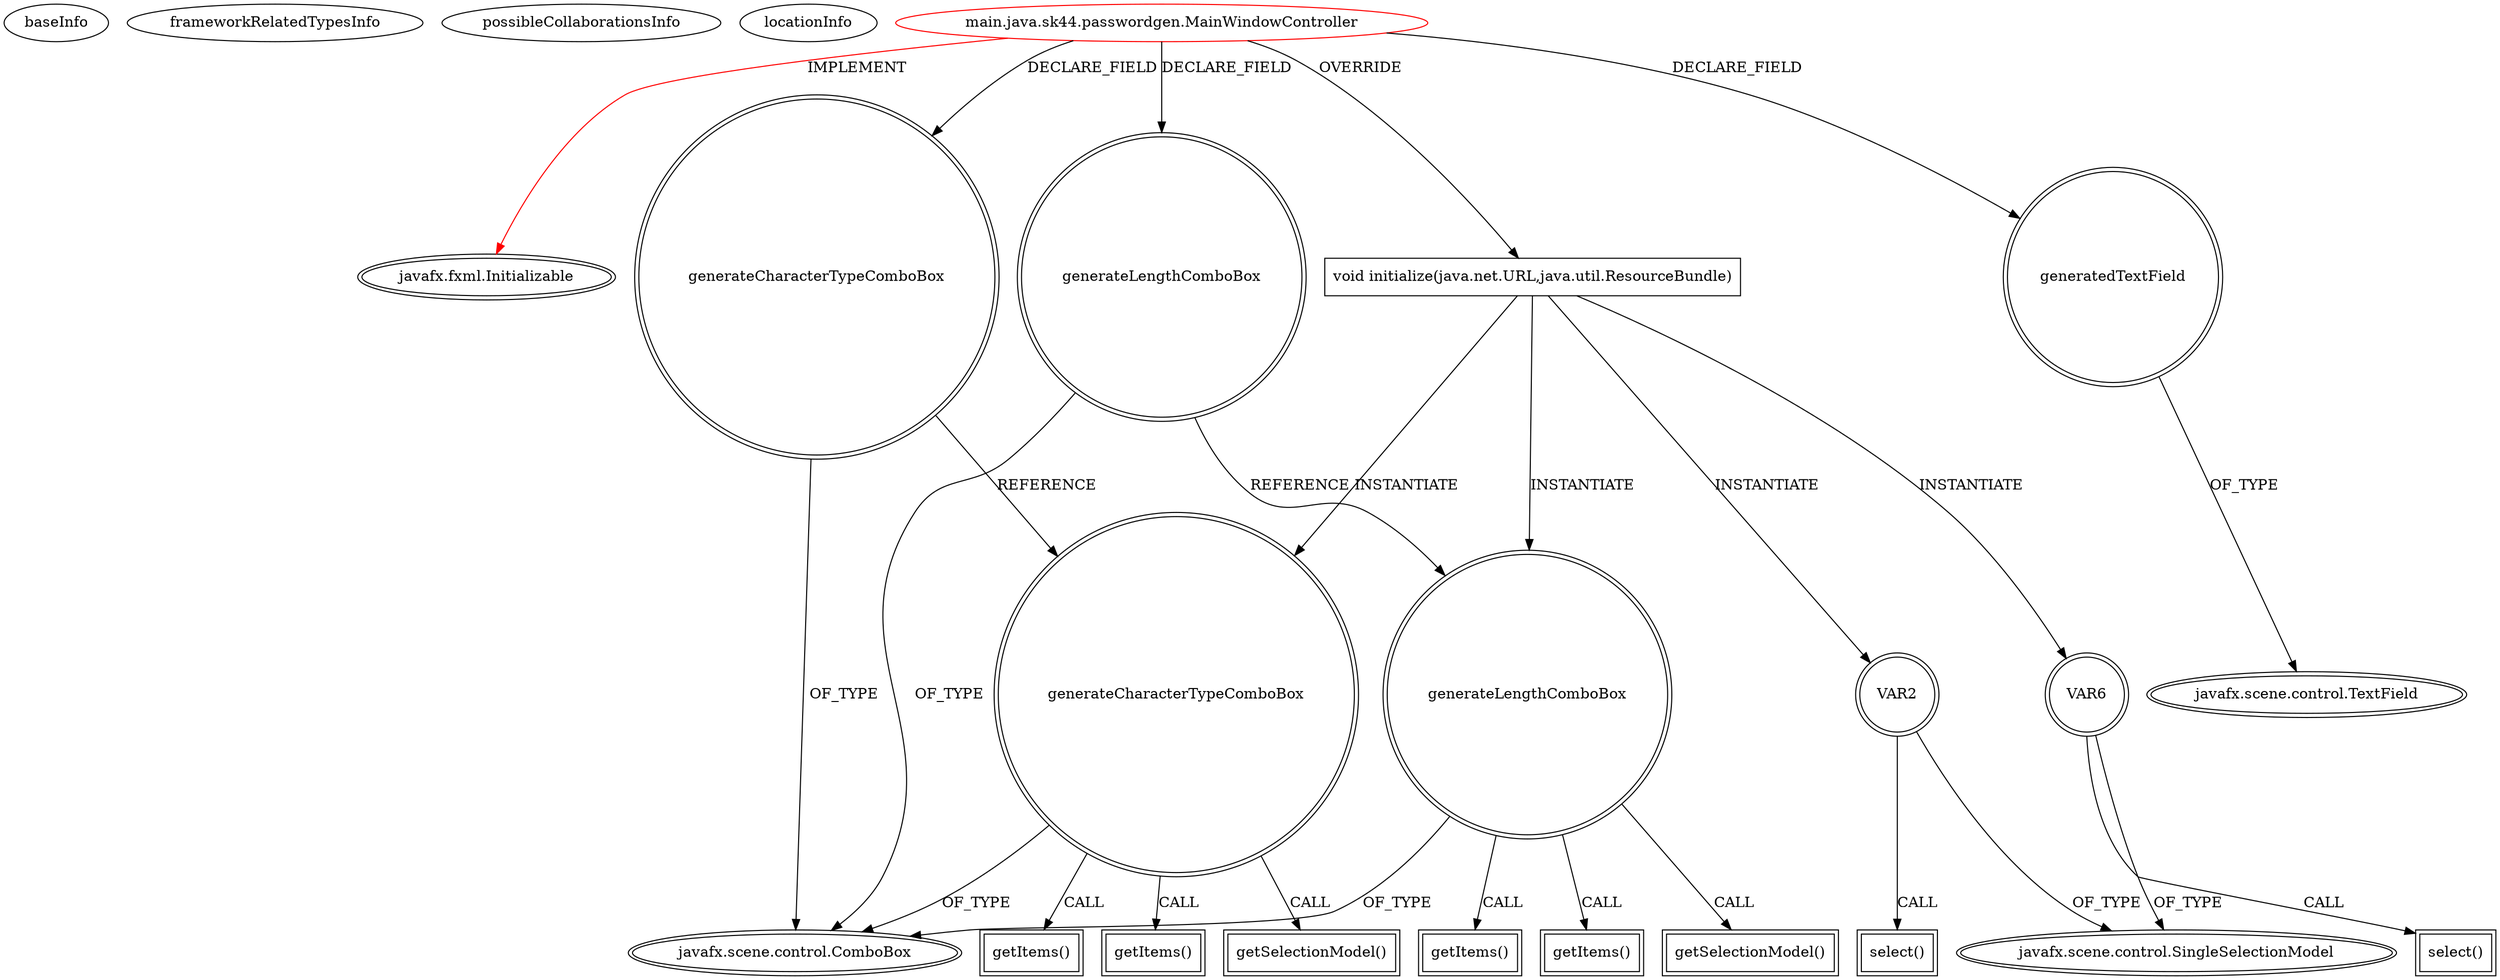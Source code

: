 digraph {
baseInfo[graphId=4214,category="extension_graph",isAnonymous=false,possibleRelation=false]
frameworkRelatedTypesInfo[0="javafx.fxml.Initializable"]
possibleCollaborationsInfo[]
locationInfo[projectName="sk44-javafx-password-generator",filePath="/sk44-javafx-password-generator/javafx-password-generator-master/src/main/java/sk44/passwordgen/MainWindowController.java",contextSignature="MainWindowController",graphId="4214"]
0[label="main.java.sk44.passwordgen.MainWindowController",vertexType="ROOT_CLIENT_CLASS_DECLARATION",isFrameworkType=false,color=red]
1[label="javafx.fxml.Initializable",vertexType="FRAMEWORK_INTERFACE_TYPE",isFrameworkType=true,peripheries=2]
2[label="generateCharacterTypeComboBox",vertexType="FIELD_DECLARATION",isFrameworkType=true,peripheries=2,shape=circle]
3[label="javafx.scene.control.ComboBox",vertexType="FRAMEWORK_CLASS_TYPE",isFrameworkType=true,peripheries=2]
4[label="generateLengthComboBox",vertexType="FIELD_DECLARATION",isFrameworkType=true,peripheries=2,shape=circle]
6[label="generatedTextField",vertexType="FIELD_DECLARATION",isFrameworkType=true,peripheries=2,shape=circle]
7[label="javafx.scene.control.TextField",vertexType="FRAMEWORK_CLASS_TYPE",isFrameworkType=true,peripheries=2]
8[label="void initialize(java.net.URL,java.util.ResourceBundle)",vertexType="OVERRIDING_METHOD_DECLARATION",isFrameworkType=false,shape=box]
9[label="generateLengthComboBox",vertexType="VARIABLE_EXPRESION",isFrameworkType=true,peripheries=2,shape=circle]
10[label="getItems()",vertexType="INSIDE_CALL",isFrameworkType=true,peripheries=2,shape=box]
13[label="getItems()",vertexType="INSIDE_CALL",isFrameworkType=true,peripheries=2,shape=box]
14[label="VAR2",vertexType="VARIABLE_EXPRESION",isFrameworkType=true,peripheries=2,shape=circle]
16[label="javafx.scene.control.SingleSelectionModel",vertexType="FRAMEWORK_CLASS_TYPE",isFrameworkType=true,peripheries=2]
15[label="select()",vertexType="INSIDE_CALL",isFrameworkType=true,peripheries=2,shape=box]
18[label="getSelectionModel()",vertexType="INSIDE_CALL",isFrameworkType=true,peripheries=2,shape=box]
19[label="generateCharacterTypeComboBox",vertexType="VARIABLE_EXPRESION",isFrameworkType=true,peripheries=2,shape=circle]
20[label="getItems()",vertexType="INSIDE_CALL",isFrameworkType=true,peripheries=2,shape=box]
23[label="getItems()",vertexType="INSIDE_CALL",isFrameworkType=true,peripheries=2,shape=box]
24[label="VAR6",vertexType="VARIABLE_EXPRESION",isFrameworkType=true,peripheries=2,shape=circle]
25[label="select()",vertexType="INSIDE_CALL",isFrameworkType=true,peripheries=2,shape=box]
28[label="getSelectionModel()",vertexType="INSIDE_CALL",isFrameworkType=true,peripheries=2,shape=box]
0->1[label="IMPLEMENT",color=red]
0->2[label="DECLARE_FIELD"]
2->3[label="OF_TYPE"]
0->4[label="DECLARE_FIELD"]
4->3[label="OF_TYPE"]
0->6[label="DECLARE_FIELD"]
6->7[label="OF_TYPE"]
0->8[label="OVERRIDE"]
8->9[label="INSTANTIATE"]
4->9[label="REFERENCE"]
9->3[label="OF_TYPE"]
9->10[label="CALL"]
9->13[label="CALL"]
8->14[label="INSTANTIATE"]
14->16[label="OF_TYPE"]
14->15[label="CALL"]
9->18[label="CALL"]
8->19[label="INSTANTIATE"]
2->19[label="REFERENCE"]
19->3[label="OF_TYPE"]
19->20[label="CALL"]
19->23[label="CALL"]
8->24[label="INSTANTIATE"]
24->16[label="OF_TYPE"]
24->25[label="CALL"]
19->28[label="CALL"]
}
